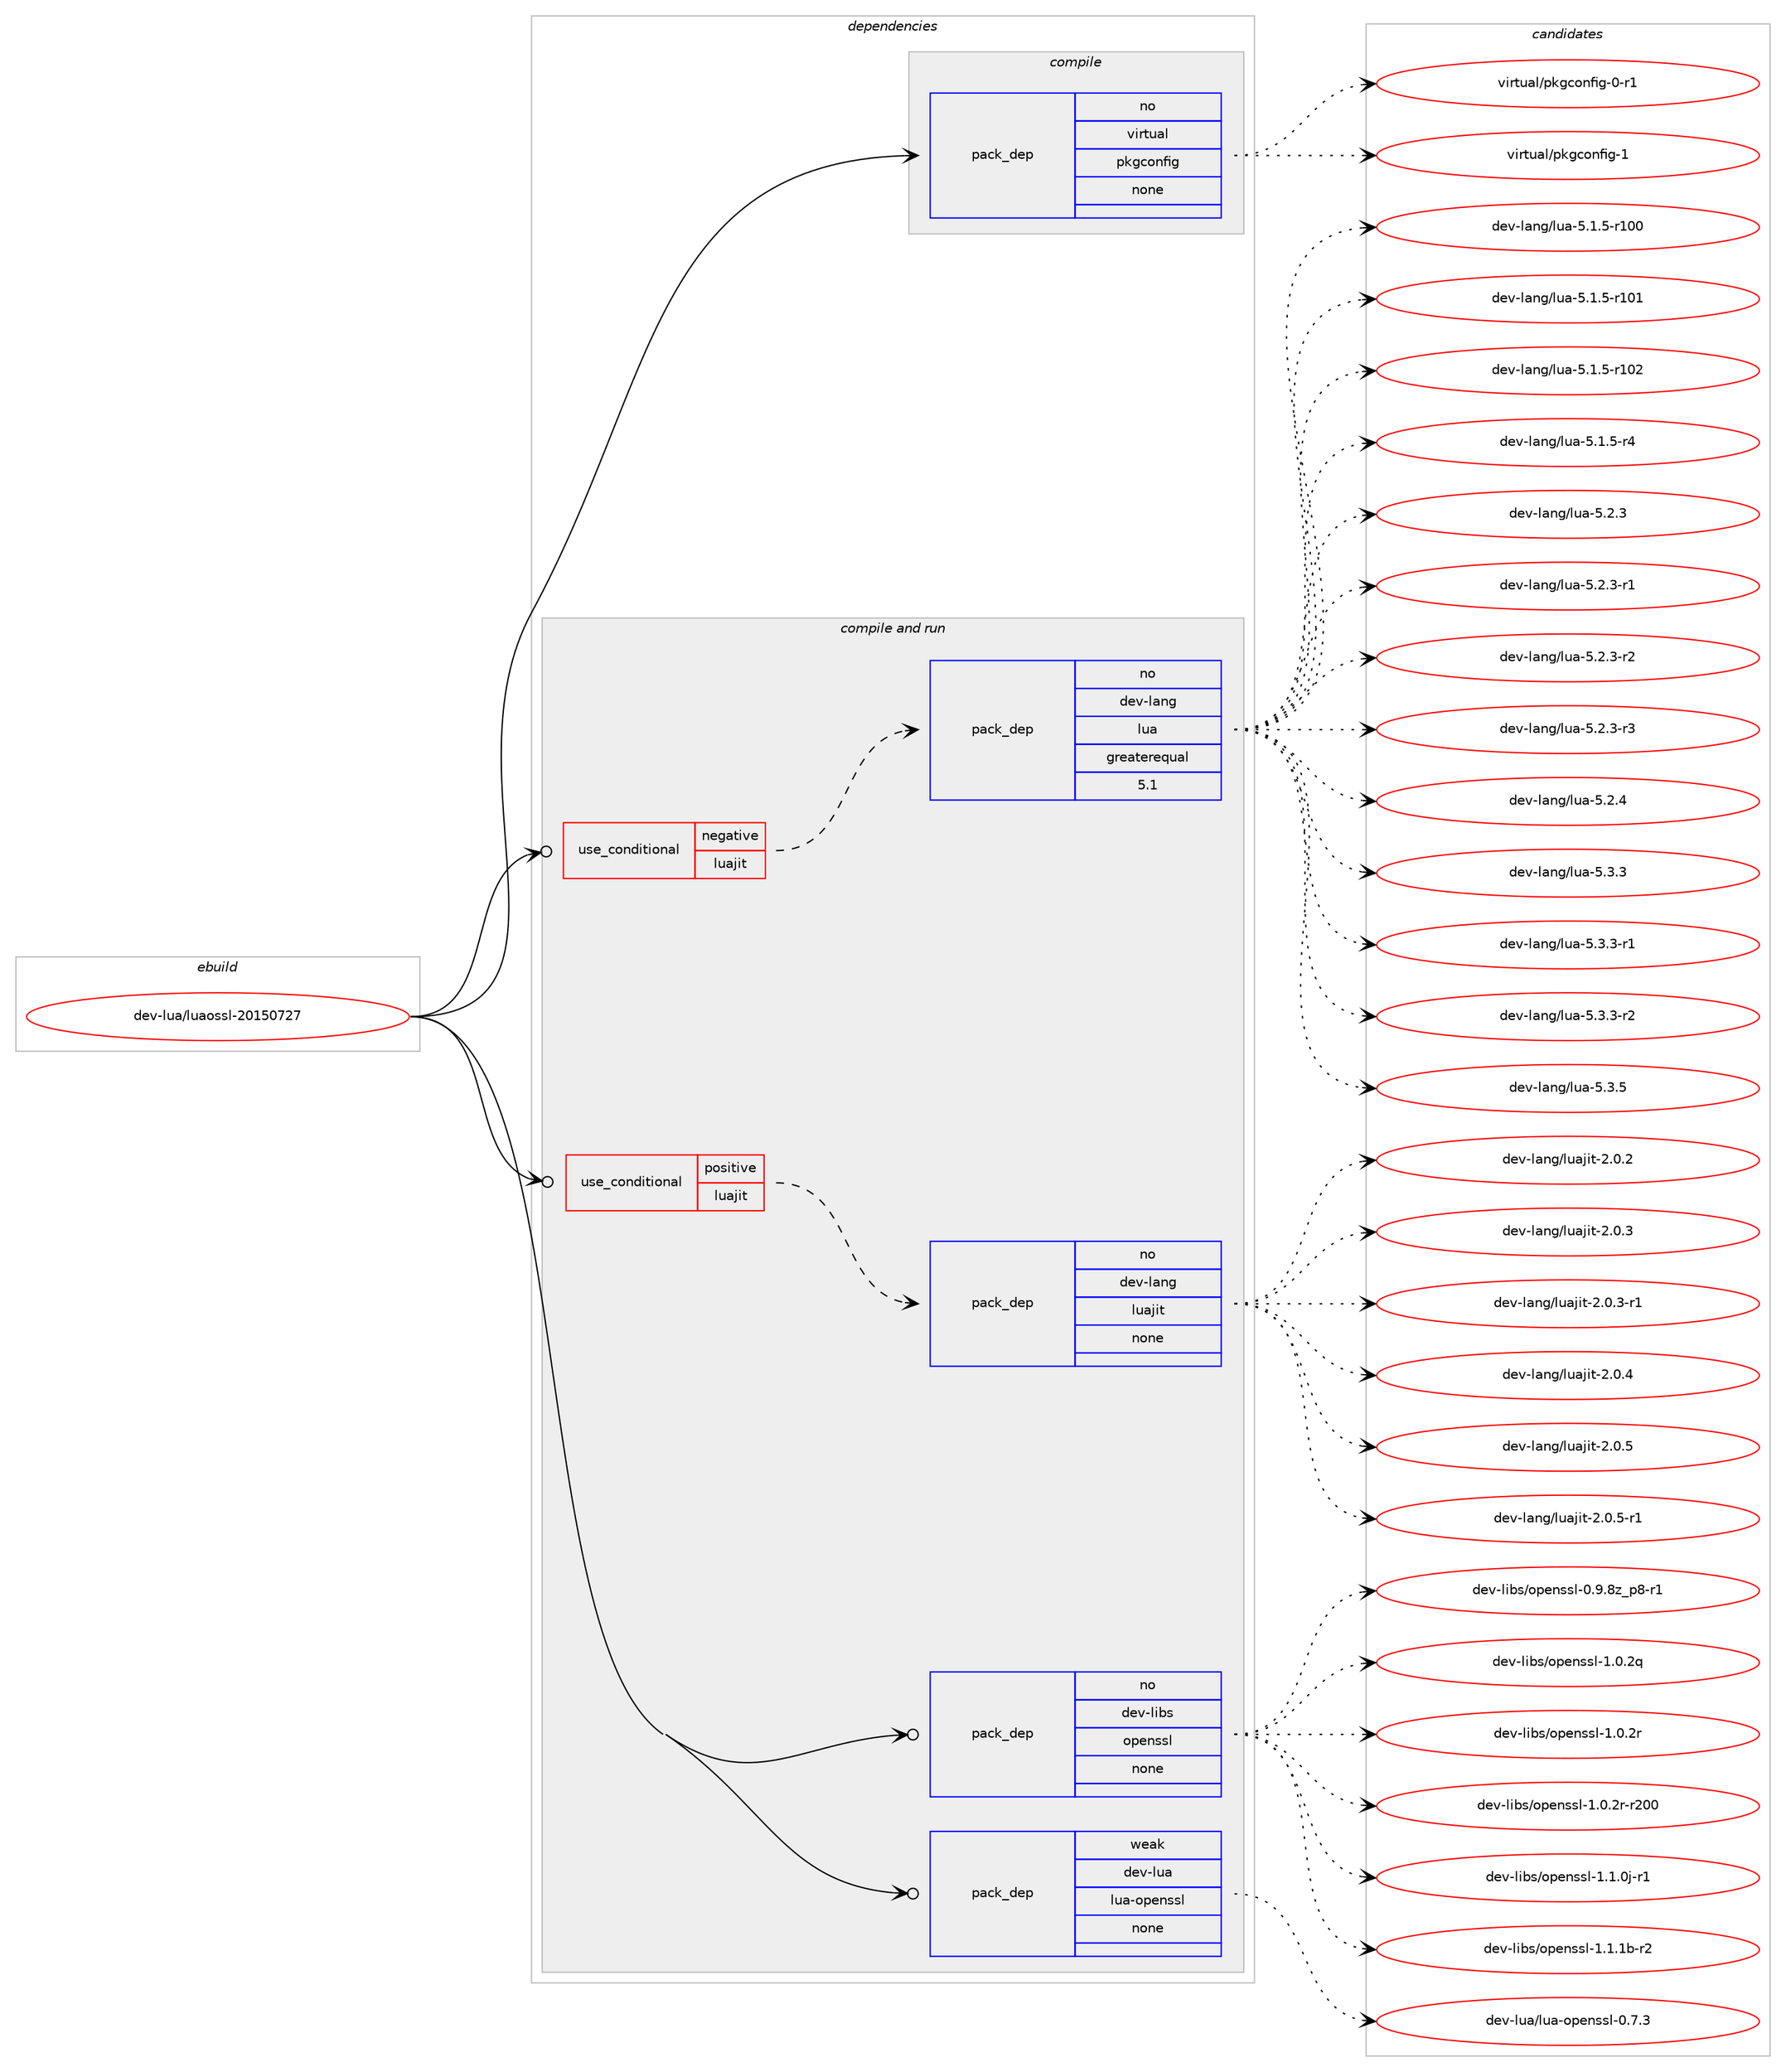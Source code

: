 digraph prolog {

# *************
# Graph options
# *************

newrank=true;
concentrate=true;
compound=true;
graph [rankdir=LR,fontname=Helvetica,fontsize=10,ranksep=1.5];#, ranksep=2.5, nodesep=0.2];
edge  [arrowhead=vee];
node  [fontname=Helvetica,fontsize=10];

# **********
# The ebuild
# **********

subgraph cluster_leftcol {
color=gray;
rank=same;
label=<<i>ebuild</i>>;
id [label="dev-lua/luaossl-20150727", color=red, width=4, href="../dev-lua/luaossl-20150727.svg"];
}

# ****************
# The dependencies
# ****************

subgraph cluster_midcol {
color=gray;
label=<<i>dependencies</i>>;
subgraph cluster_compile {
fillcolor="#eeeeee";
style=filled;
label=<<i>compile</i>>;
subgraph pack983325 {
dependency1373735 [label=<<TABLE BORDER="0" CELLBORDER="1" CELLSPACING="0" CELLPADDING="4" WIDTH="220"><TR><TD ROWSPAN="6" CELLPADDING="30">pack_dep</TD></TR><TR><TD WIDTH="110">no</TD></TR><TR><TD>virtual</TD></TR><TR><TD>pkgconfig</TD></TR><TR><TD>none</TD></TR><TR><TD></TD></TR></TABLE>>, shape=none, color=blue];
}
id:e -> dependency1373735:w [weight=20,style="solid",arrowhead="vee"];
}
subgraph cluster_compileandrun {
fillcolor="#eeeeee";
style=filled;
label=<<i>compile and run</i>>;
subgraph cond367398 {
dependency1373736 [label=<<TABLE BORDER="0" CELLBORDER="1" CELLSPACING="0" CELLPADDING="4"><TR><TD ROWSPAN="3" CELLPADDING="10">use_conditional</TD></TR><TR><TD>negative</TD></TR><TR><TD>luajit</TD></TR></TABLE>>, shape=none, color=red];
subgraph pack983326 {
dependency1373737 [label=<<TABLE BORDER="0" CELLBORDER="1" CELLSPACING="0" CELLPADDING="4" WIDTH="220"><TR><TD ROWSPAN="6" CELLPADDING="30">pack_dep</TD></TR><TR><TD WIDTH="110">no</TD></TR><TR><TD>dev-lang</TD></TR><TR><TD>lua</TD></TR><TR><TD>greaterequal</TD></TR><TR><TD>5.1</TD></TR></TABLE>>, shape=none, color=blue];
}
dependency1373736:e -> dependency1373737:w [weight=20,style="dashed",arrowhead="vee"];
}
id:e -> dependency1373736:w [weight=20,style="solid",arrowhead="odotvee"];
subgraph cond367399 {
dependency1373738 [label=<<TABLE BORDER="0" CELLBORDER="1" CELLSPACING="0" CELLPADDING="4"><TR><TD ROWSPAN="3" CELLPADDING="10">use_conditional</TD></TR><TR><TD>positive</TD></TR><TR><TD>luajit</TD></TR></TABLE>>, shape=none, color=red];
subgraph pack983327 {
dependency1373739 [label=<<TABLE BORDER="0" CELLBORDER="1" CELLSPACING="0" CELLPADDING="4" WIDTH="220"><TR><TD ROWSPAN="6" CELLPADDING="30">pack_dep</TD></TR><TR><TD WIDTH="110">no</TD></TR><TR><TD>dev-lang</TD></TR><TR><TD>luajit</TD></TR><TR><TD>none</TD></TR><TR><TD></TD></TR></TABLE>>, shape=none, color=blue];
}
dependency1373738:e -> dependency1373739:w [weight=20,style="dashed",arrowhead="vee"];
}
id:e -> dependency1373738:w [weight=20,style="solid",arrowhead="odotvee"];
subgraph pack983328 {
dependency1373740 [label=<<TABLE BORDER="0" CELLBORDER="1" CELLSPACING="0" CELLPADDING="4" WIDTH="220"><TR><TD ROWSPAN="6" CELLPADDING="30">pack_dep</TD></TR><TR><TD WIDTH="110">no</TD></TR><TR><TD>dev-libs</TD></TR><TR><TD>openssl</TD></TR><TR><TD>none</TD></TR><TR><TD></TD></TR></TABLE>>, shape=none, color=blue];
}
id:e -> dependency1373740:w [weight=20,style="solid",arrowhead="odotvee"];
subgraph pack983329 {
dependency1373741 [label=<<TABLE BORDER="0" CELLBORDER="1" CELLSPACING="0" CELLPADDING="4" WIDTH="220"><TR><TD ROWSPAN="6" CELLPADDING="30">pack_dep</TD></TR><TR><TD WIDTH="110">weak</TD></TR><TR><TD>dev-lua</TD></TR><TR><TD>lua-openssl</TD></TR><TR><TD>none</TD></TR><TR><TD></TD></TR></TABLE>>, shape=none, color=blue];
}
id:e -> dependency1373741:w [weight=20,style="solid",arrowhead="odotvee"];
}
subgraph cluster_run {
fillcolor="#eeeeee";
style=filled;
label=<<i>run</i>>;
}
}

# **************
# The candidates
# **************

subgraph cluster_choices {
rank=same;
color=gray;
label=<<i>candidates</i>>;

subgraph choice983325 {
color=black;
nodesep=1;
choice11810511411611797108471121071039911111010210510345484511449 [label="virtual/pkgconfig-0-r1", color=red, width=4,href="../virtual/pkgconfig-0-r1.svg"];
choice1181051141161179710847112107103991111101021051034549 [label="virtual/pkgconfig-1", color=red, width=4,href="../virtual/pkgconfig-1.svg"];
dependency1373735:e -> choice11810511411611797108471121071039911111010210510345484511449:w [style=dotted,weight="100"];
dependency1373735:e -> choice1181051141161179710847112107103991111101021051034549:w [style=dotted,weight="100"];
}
subgraph choice983326 {
color=black;
nodesep=1;
choice1001011184510897110103471081179745534649465345114494848 [label="dev-lang/lua-5.1.5-r100", color=red, width=4,href="../dev-lang/lua-5.1.5-r100.svg"];
choice1001011184510897110103471081179745534649465345114494849 [label="dev-lang/lua-5.1.5-r101", color=red, width=4,href="../dev-lang/lua-5.1.5-r101.svg"];
choice1001011184510897110103471081179745534649465345114494850 [label="dev-lang/lua-5.1.5-r102", color=red, width=4,href="../dev-lang/lua-5.1.5-r102.svg"];
choice100101118451089711010347108117974553464946534511452 [label="dev-lang/lua-5.1.5-r4", color=red, width=4,href="../dev-lang/lua-5.1.5-r4.svg"];
choice10010111845108971101034710811797455346504651 [label="dev-lang/lua-5.2.3", color=red, width=4,href="../dev-lang/lua-5.2.3.svg"];
choice100101118451089711010347108117974553465046514511449 [label="dev-lang/lua-5.2.3-r1", color=red, width=4,href="../dev-lang/lua-5.2.3-r1.svg"];
choice100101118451089711010347108117974553465046514511450 [label="dev-lang/lua-5.2.3-r2", color=red, width=4,href="../dev-lang/lua-5.2.3-r2.svg"];
choice100101118451089711010347108117974553465046514511451 [label="dev-lang/lua-5.2.3-r3", color=red, width=4,href="../dev-lang/lua-5.2.3-r3.svg"];
choice10010111845108971101034710811797455346504652 [label="dev-lang/lua-5.2.4", color=red, width=4,href="../dev-lang/lua-5.2.4.svg"];
choice10010111845108971101034710811797455346514651 [label="dev-lang/lua-5.3.3", color=red, width=4,href="../dev-lang/lua-5.3.3.svg"];
choice100101118451089711010347108117974553465146514511449 [label="dev-lang/lua-5.3.3-r1", color=red, width=4,href="../dev-lang/lua-5.3.3-r1.svg"];
choice100101118451089711010347108117974553465146514511450 [label="dev-lang/lua-5.3.3-r2", color=red, width=4,href="../dev-lang/lua-5.3.3-r2.svg"];
choice10010111845108971101034710811797455346514653 [label="dev-lang/lua-5.3.5", color=red, width=4,href="../dev-lang/lua-5.3.5.svg"];
dependency1373737:e -> choice1001011184510897110103471081179745534649465345114494848:w [style=dotted,weight="100"];
dependency1373737:e -> choice1001011184510897110103471081179745534649465345114494849:w [style=dotted,weight="100"];
dependency1373737:e -> choice1001011184510897110103471081179745534649465345114494850:w [style=dotted,weight="100"];
dependency1373737:e -> choice100101118451089711010347108117974553464946534511452:w [style=dotted,weight="100"];
dependency1373737:e -> choice10010111845108971101034710811797455346504651:w [style=dotted,weight="100"];
dependency1373737:e -> choice100101118451089711010347108117974553465046514511449:w [style=dotted,weight="100"];
dependency1373737:e -> choice100101118451089711010347108117974553465046514511450:w [style=dotted,weight="100"];
dependency1373737:e -> choice100101118451089711010347108117974553465046514511451:w [style=dotted,weight="100"];
dependency1373737:e -> choice10010111845108971101034710811797455346504652:w [style=dotted,weight="100"];
dependency1373737:e -> choice10010111845108971101034710811797455346514651:w [style=dotted,weight="100"];
dependency1373737:e -> choice100101118451089711010347108117974553465146514511449:w [style=dotted,weight="100"];
dependency1373737:e -> choice100101118451089711010347108117974553465146514511450:w [style=dotted,weight="100"];
dependency1373737:e -> choice10010111845108971101034710811797455346514653:w [style=dotted,weight="100"];
}
subgraph choice983327 {
color=black;
nodesep=1;
choice10010111845108971101034710811797106105116455046484650 [label="dev-lang/luajit-2.0.2", color=red, width=4,href="../dev-lang/luajit-2.0.2.svg"];
choice10010111845108971101034710811797106105116455046484651 [label="dev-lang/luajit-2.0.3", color=red, width=4,href="../dev-lang/luajit-2.0.3.svg"];
choice100101118451089711010347108117971061051164550464846514511449 [label="dev-lang/luajit-2.0.3-r1", color=red, width=4,href="../dev-lang/luajit-2.0.3-r1.svg"];
choice10010111845108971101034710811797106105116455046484652 [label="dev-lang/luajit-2.0.4", color=red, width=4,href="../dev-lang/luajit-2.0.4.svg"];
choice10010111845108971101034710811797106105116455046484653 [label="dev-lang/luajit-2.0.5", color=red, width=4,href="../dev-lang/luajit-2.0.5.svg"];
choice100101118451089711010347108117971061051164550464846534511449 [label="dev-lang/luajit-2.0.5-r1", color=red, width=4,href="../dev-lang/luajit-2.0.5-r1.svg"];
dependency1373739:e -> choice10010111845108971101034710811797106105116455046484650:w [style=dotted,weight="100"];
dependency1373739:e -> choice10010111845108971101034710811797106105116455046484651:w [style=dotted,weight="100"];
dependency1373739:e -> choice100101118451089711010347108117971061051164550464846514511449:w [style=dotted,weight="100"];
dependency1373739:e -> choice10010111845108971101034710811797106105116455046484652:w [style=dotted,weight="100"];
dependency1373739:e -> choice10010111845108971101034710811797106105116455046484653:w [style=dotted,weight="100"];
dependency1373739:e -> choice100101118451089711010347108117971061051164550464846534511449:w [style=dotted,weight="100"];
}
subgraph choice983328 {
color=black;
nodesep=1;
choice10010111845108105981154711111210111011511510845484657465612295112564511449 [label="dev-libs/openssl-0.9.8z_p8-r1", color=red, width=4,href="../dev-libs/openssl-0.9.8z_p8-r1.svg"];
choice100101118451081059811547111112101110115115108454946484650113 [label="dev-libs/openssl-1.0.2q", color=red, width=4,href="../dev-libs/openssl-1.0.2q.svg"];
choice100101118451081059811547111112101110115115108454946484650114 [label="dev-libs/openssl-1.0.2r", color=red, width=4,href="../dev-libs/openssl-1.0.2r.svg"];
choice10010111845108105981154711111210111011511510845494648465011445114504848 [label="dev-libs/openssl-1.0.2r-r200", color=red, width=4,href="../dev-libs/openssl-1.0.2r-r200.svg"];
choice1001011184510810598115471111121011101151151084549464946481064511449 [label="dev-libs/openssl-1.1.0j-r1", color=red, width=4,href="../dev-libs/openssl-1.1.0j-r1.svg"];
choice100101118451081059811547111112101110115115108454946494649984511450 [label="dev-libs/openssl-1.1.1b-r2", color=red, width=4,href="../dev-libs/openssl-1.1.1b-r2.svg"];
dependency1373740:e -> choice10010111845108105981154711111210111011511510845484657465612295112564511449:w [style=dotted,weight="100"];
dependency1373740:e -> choice100101118451081059811547111112101110115115108454946484650113:w [style=dotted,weight="100"];
dependency1373740:e -> choice100101118451081059811547111112101110115115108454946484650114:w [style=dotted,weight="100"];
dependency1373740:e -> choice10010111845108105981154711111210111011511510845494648465011445114504848:w [style=dotted,weight="100"];
dependency1373740:e -> choice1001011184510810598115471111121011101151151084549464946481064511449:w [style=dotted,weight="100"];
dependency1373740:e -> choice100101118451081059811547111112101110115115108454946494649984511450:w [style=dotted,weight="100"];
}
subgraph choice983329 {
color=black;
nodesep=1;
choice1001011184510811797471081179745111112101110115115108454846554651 [label="dev-lua/lua-openssl-0.7.3", color=red, width=4,href="../dev-lua/lua-openssl-0.7.3.svg"];
dependency1373741:e -> choice1001011184510811797471081179745111112101110115115108454846554651:w [style=dotted,weight="100"];
}
}

}

